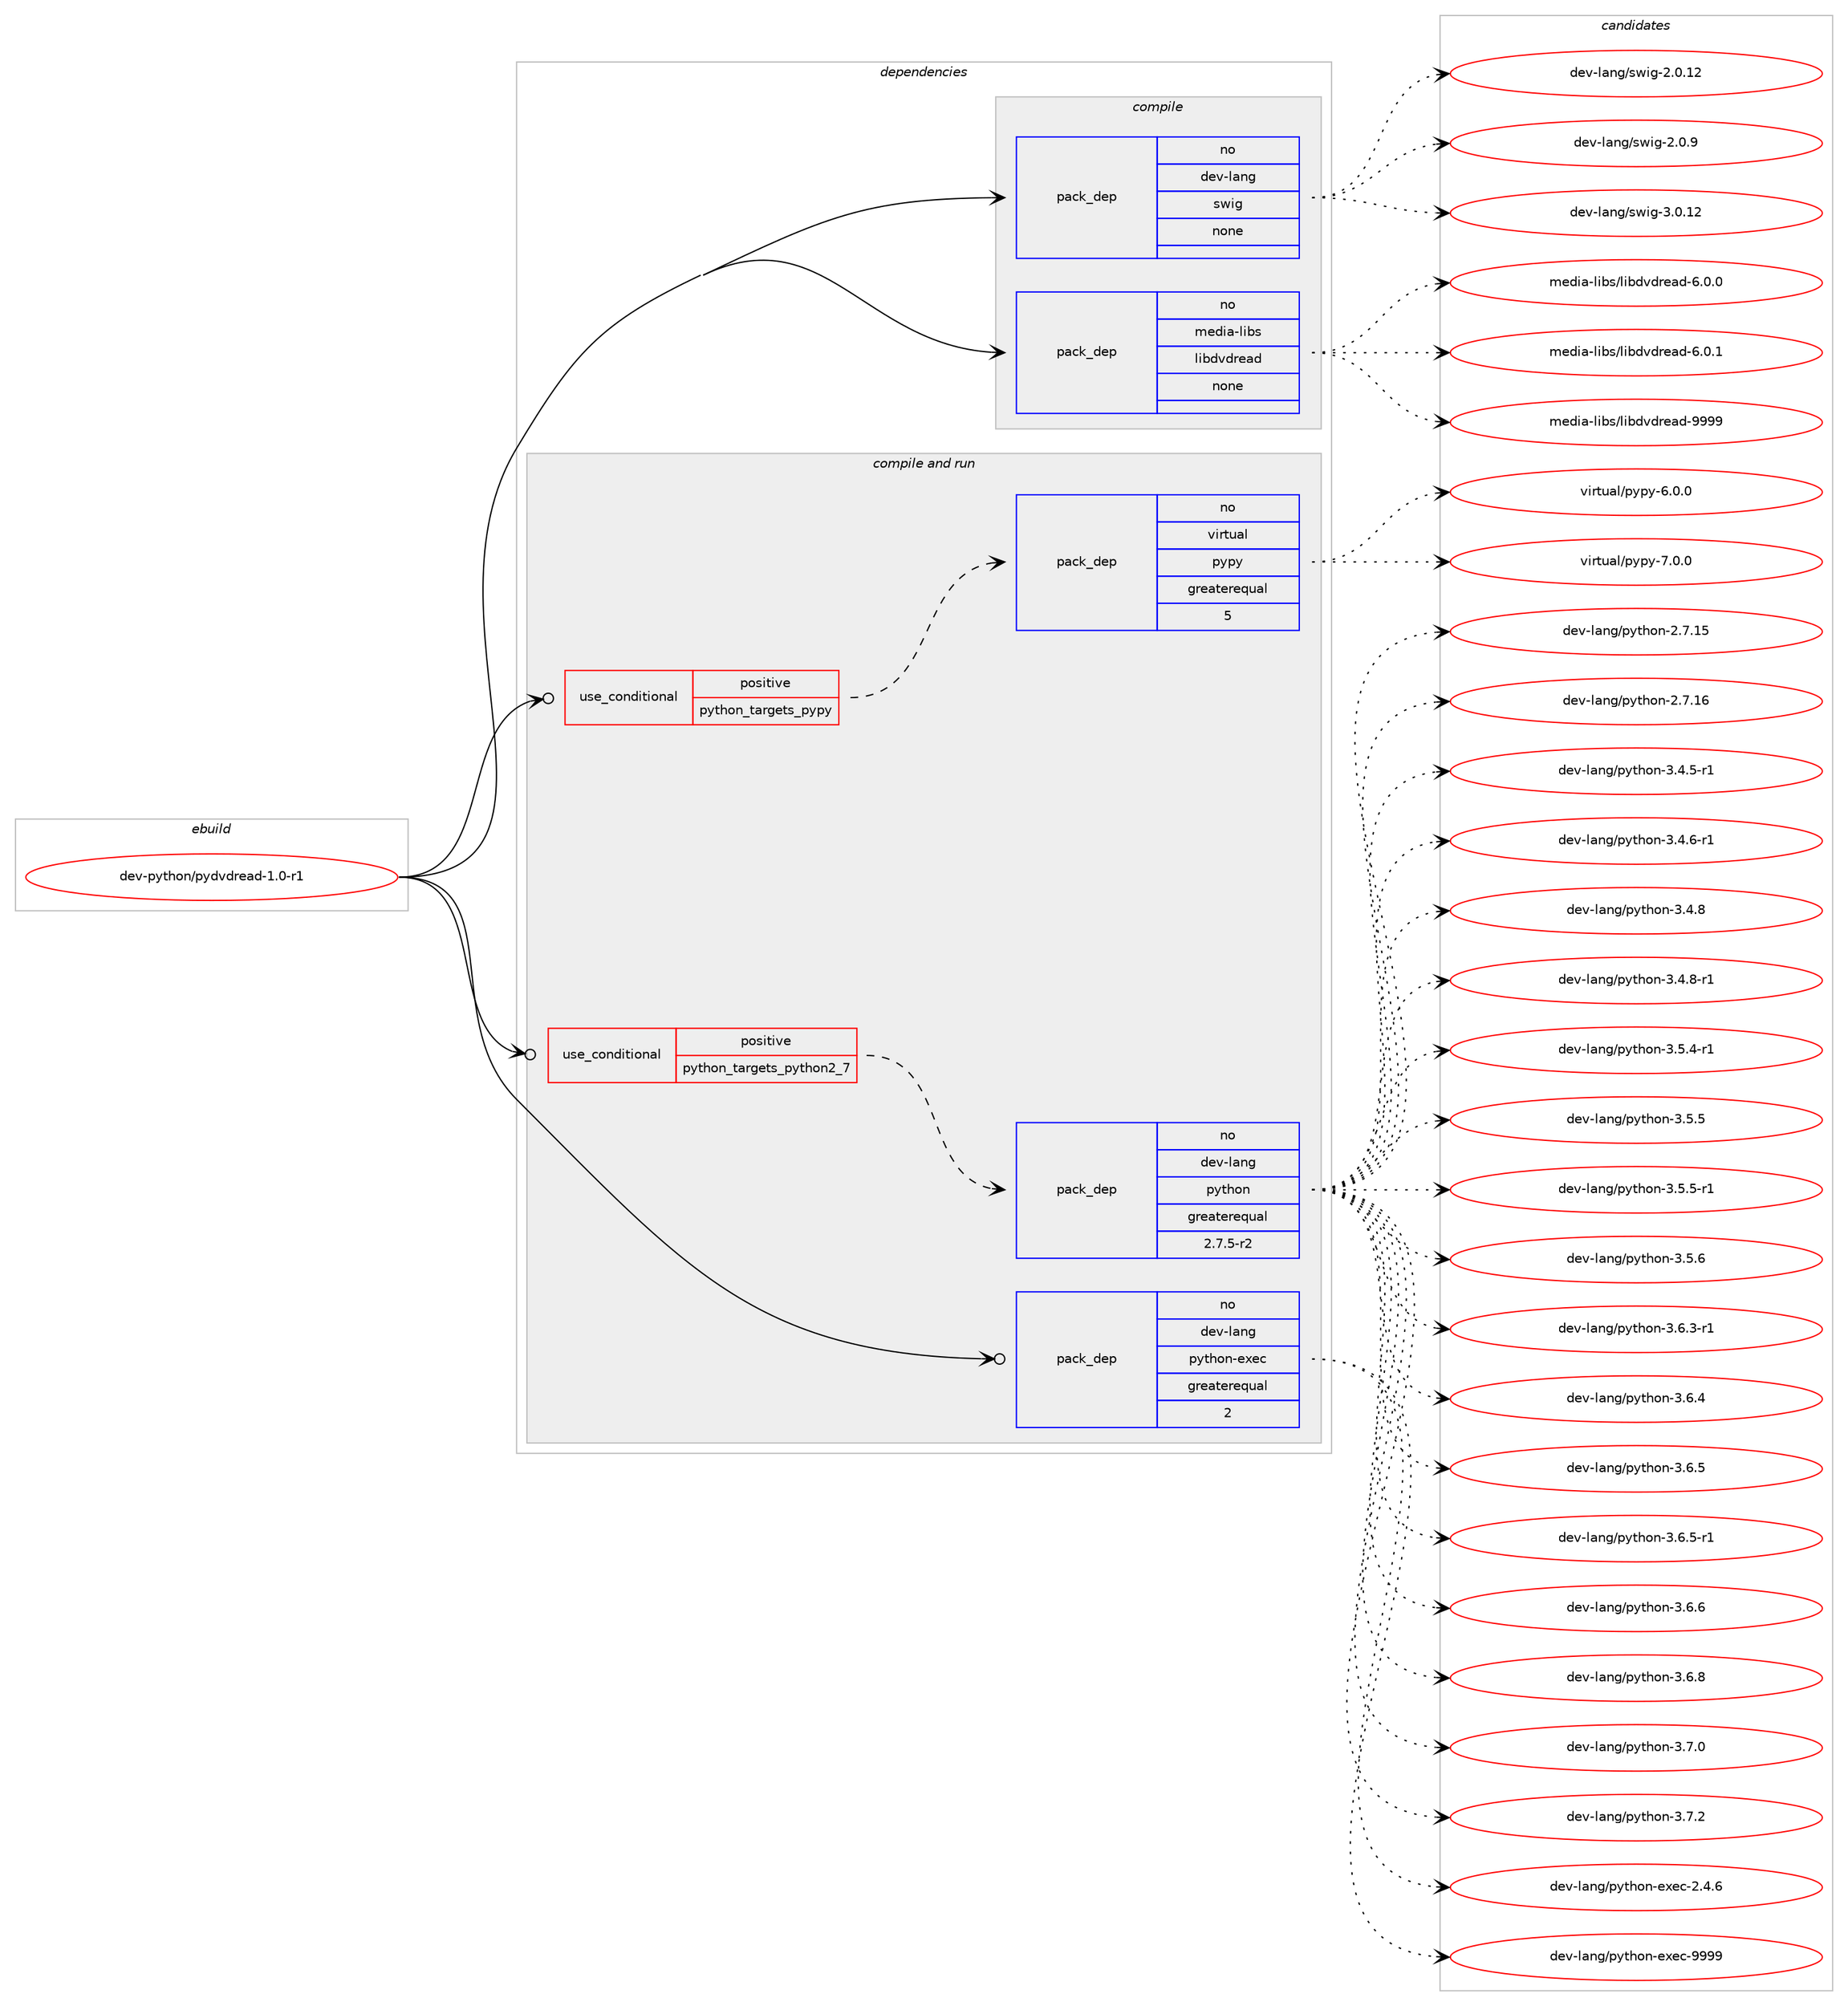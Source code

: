 digraph prolog {

# *************
# Graph options
# *************

newrank=true;
concentrate=true;
compound=true;
graph [rankdir=LR,fontname=Helvetica,fontsize=10,ranksep=1.5];#, ranksep=2.5, nodesep=0.2];
edge  [arrowhead=vee];
node  [fontname=Helvetica,fontsize=10];

# **********
# The ebuild
# **********

subgraph cluster_leftcol {
color=gray;
rank=same;
label=<<i>ebuild</i>>;
id [label="dev-python/pydvdread-1.0-r1", color=red, width=4, href="../dev-python/pydvdread-1.0-r1.svg"];
}

# ****************
# The dependencies
# ****************

subgraph cluster_midcol {
color=gray;
label=<<i>dependencies</i>>;
subgraph cluster_compile {
fillcolor="#eeeeee";
style=filled;
label=<<i>compile</i>>;
subgraph pack1024855 {
dependency1428795 [label=<<TABLE BORDER="0" CELLBORDER="1" CELLSPACING="0" CELLPADDING="4" WIDTH="220"><TR><TD ROWSPAN="6" CELLPADDING="30">pack_dep</TD></TR><TR><TD WIDTH="110">no</TD></TR><TR><TD>dev-lang</TD></TR><TR><TD>swig</TD></TR><TR><TD>none</TD></TR><TR><TD></TD></TR></TABLE>>, shape=none, color=blue];
}
id:e -> dependency1428795:w [weight=20,style="solid",arrowhead="vee"];
subgraph pack1024856 {
dependency1428796 [label=<<TABLE BORDER="0" CELLBORDER="1" CELLSPACING="0" CELLPADDING="4" WIDTH="220"><TR><TD ROWSPAN="6" CELLPADDING="30">pack_dep</TD></TR><TR><TD WIDTH="110">no</TD></TR><TR><TD>media-libs</TD></TR><TR><TD>libdvdread</TD></TR><TR><TD>none</TD></TR><TR><TD></TD></TR></TABLE>>, shape=none, color=blue];
}
id:e -> dependency1428796:w [weight=20,style="solid",arrowhead="vee"];
}
subgraph cluster_compileandrun {
fillcolor="#eeeeee";
style=filled;
label=<<i>compile and run</i>>;
subgraph cond380626 {
dependency1428797 [label=<<TABLE BORDER="0" CELLBORDER="1" CELLSPACING="0" CELLPADDING="4"><TR><TD ROWSPAN="3" CELLPADDING="10">use_conditional</TD></TR><TR><TD>positive</TD></TR><TR><TD>python_targets_pypy</TD></TR></TABLE>>, shape=none, color=red];
subgraph pack1024857 {
dependency1428798 [label=<<TABLE BORDER="0" CELLBORDER="1" CELLSPACING="0" CELLPADDING="4" WIDTH="220"><TR><TD ROWSPAN="6" CELLPADDING="30">pack_dep</TD></TR><TR><TD WIDTH="110">no</TD></TR><TR><TD>virtual</TD></TR><TR><TD>pypy</TD></TR><TR><TD>greaterequal</TD></TR><TR><TD>5</TD></TR></TABLE>>, shape=none, color=blue];
}
dependency1428797:e -> dependency1428798:w [weight=20,style="dashed",arrowhead="vee"];
}
id:e -> dependency1428797:w [weight=20,style="solid",arrowhead="odotvee"];
subgraph cond380627 {
dependency1428799 [label=<<TABLE BORDER="0" CELLBORDER="1" CELLSPACING="0" CELLPADDING="4"><TR><TD ROWSPAN="3" CELLPADDING="10">use_conditional</TD></TR><TR><TD>positive</TD></TR><TR><TD>python_targets_python2_7</TD></TR></TABLE>>, shape=none, color=red];
subgraph pack1024858 {
dependency1428800 [label=<<TABLE BORDER="0" CELLBORDER="1" CELLSPACING="0" CELLPADDING="4" WIDTH="220"><TR><TD ROWSPAN="6" CELLPADDING="30">pack_dep</TD></TR><TR><TD WIDTH="110">no</TD></TR><TR><TD>dev-lang</TD></TR><TR><TD>python</TD></TR><TR><TD>greaterequal</TD></TR><TR><TD>2.7.5-r2</TD></TR></TABLE>>, shape=none, color=blue];
}
dependency1428799:e -> dependency1428800:w [weight=20,style="dashed",arrowhead="vee"];
}
id:e -> dependency1428799:w [weight=20,style="solid",arrowhead="odotvee"];
subgraph pack1024859 {
dependency1428801 [label=<<TABLE BORDER="0" CELLBORDER="1" CELLSPACING="0" CELLPADDING="4" WIDTH="220"><TR><TD ROWSPAN="6" CELLPADDING="30">pack_dep</TD></TR><TR><TD WIDTH="110">no</TD></TR><TR><TD>dev-lang</TD></TR><TR><TD>python-exec</TD></TR><TR><TD>greaterequal</TD></TR><TR><TD>2</TD></TR></TABLE>>, shape=none, color=blue];
}
id:e -> dependency1428801:w [weight=20,style="solid",arrowhead="odotvee"];
}
subgraph cluster_run {
fillcolor="#eeeeee";
style=filled;
label=<<i>run</i>>;
}
}

# **************
# The candidates
# **************

subgraph cluster_choices {
rank=same;
color=gray;
label=<<i>candidates</i>>;

subgraph choice1024855 {
color=black;
nodesep=1;
choice10010111845108971101034711511910510345504648464950 [label="dev-lang/swig-2.0.12", color=red, width=4,href="../dev-lang/swig-2.0.12.svg"];
choice100101118451089711010347115119105103455046484657 [label="dev-lang/swig-2.0.9", color=red, width=4,href="../dev-lang/swig-2.0.9.svg"];
choice10010111845108971101034711511910510345514648464950 [label="dev-lang/swig-3.0.12", color=red, width=4,href="../dev-lang/swig-3.0.12.svg"];
dependency1428795:e -> choice10010111845108971101034711511910510345504648464950:w [style=dotted,weight="100"];
dependency1428795:e -> choice100101118451089711010347115119105103455046484657:w [style=dotted,weight="100"];
dependency1428795:e -> choice10010111845108971101034711511910510345514648464950:w [style=dotted,weight="100"];
}
subgraph choice1024856 {
color=black;
nodesep=1;
choice109101100105974510810598115471081059810011810011410197100455446484648 [label="media-libs/libdvdread-6.0.0", color=red, width=4,href="../media-libs/libdvdread-6.0.0.svg"];
choice109101100105974510810598115471081059810011810011410197100455446484649 [label="media-libs/libdvdread-6.0.1", color=red, width=4,href="../media-libs/libdvdread-6.0.1.svg"];
choice1091011001059745108105981154710810598100118100114101971004557575757 [label="media-libs/libdvdread-9999", color=red, width=4,href="../media-libs/libdvdread-9999.svg"];
dependency1428796:e -> choice109101100105974510810598115471081059810011810011410197100455446484648:w [style=dotted,weight="100"];
dependency1428796:e -> choice109101100105974510810598115471081059810011810011410197100455446484649:w [style=dotted,weight="100"];
dependency1428796:e -> choice1091011001059745108105981154710810598100118100114101971004557575757:w [style=dotted,weight="100"];
}
subgraph choice1024857 {
color=black;
nodesep=1;
choice1181051141161179710847112121112121455446484648 [label="virtual/pypy-6.0.0", color=red, width=4,href="../virtual/pypy-6.0.0.svg"];
choice1181051141161179710847112121112121455546484648 [label="virtual/pypy-7.0.0", color=red, width=4,href="../virtual/pypy-7.0.0.svg"];
dependency1428798:e -> choice1181051141161179710847112121112121455446484648:w [style=dotted,weight="100"];
dependency1428798:e -> choice1181051141161179710847112121112121455546484648:w [style=dotted,weight="100"];
}
subgraph choice1024858 {
color=black;
nodesep=1;
choice10010111845108971101034711212111610411111045504655464953 [label="dev-lang/python-2.7.15", color=red, width=4,href="../dev-lang/python-2.7.15.svg"];
choice10010111845108971101034711212111610411111045504655464954 [label="dev-lang/python-2.7.16", color=red, width=4,href="../dev-lang/python-2.7.16.svg"];
choice1001011184510897110103471121211161041111104551465246534511449 [label="dev-lang/python-3.4.5-r1", color=red, width=4,href="../dev-lang/python-3.4.5-r1.svg"];
choice1001011184510897110103471121211161041111104551465246544511449 [label="dev-lang/python-3.4.6-r1", color=red, width=4,href="../dev-lang/python-3.4.6-r1.svg"];
choice100101118451089711010347112121116104111110455146524656 [label="dev-lang/python-3.4.8", color=red, width=4,href="../dev-lang/python-3.4.8.svg"];
choice1001011184510897110103471121211161041111104551465246564511449 [label="dev-lang/python-3.4.8-r1", color=red, width=4,href="../dev-lang/python-3.4.8-r1.svg"];
choice1001011184510897110103471121211161041111104551465346524511449 [label="dev-lang/python-3.5.4-r1", color=red, width=4,href="../dev-lang/python-3.5.4-r1.svg"];
choice100101118451089711010347112121116104111110455146534653 [label="dev-lang/python-3.5.5", color=red, width=4,href="../dev-lang/python-3.5.5.svg"];
choice1001011184510897110103471121211161041111104551465346534511449 [label="dev-lang/python-3.5.5-r1", color=red, width=4,href="../dev-lang/python-3.5.5-r1.svg"];
choice100101118451089711010347112121116104111110455146534654 [label="dev-lang/python-3.5.6", color=red, width=4,href="../dev-lang/python-3.5.6.svg"];
choice1001011184510897110103471121211161041111104551465446514511449 [label="dev-lang/python-3.6.3-r1", color=red, width=4,href="../dev-lang/python-3.6.3-r1.svg"];
choice100101118451089711010347112121116104111110455146544652 [label="dev-lang/python-3.6.4", color=red, width=4,href="../dev-lang/python-3.6.4.svg"];
choice100101118451089711010347112121116104111110455146544653 [label="dev-lang/python-3.6.5", color=red, width=4,href="../dev-lang/python-3.6.5.svg"];
choice1001011184510897110103471121211161041111104551465446534511449 [label="dev-lang/python-3.6.5-r1", color=red, width=4,href="../dev-lang/python-3.6.5-r1.svg"];
choice100101118451089711010347112121116104111110455146544654 [label="dev-lang/python-3.6.6", color=red, width=4,href="../dev-lang/python-3.6.6.svg"];
choice100101118451089711010347112121116104111110455146544656 [label="dev-lang/python-3.6.8", color=red, width=4,href="../dev-lang/python-3.6.8.svg"];
choice100101118451089711010347112121116104111110455146554648 [label="dev-lang/python-3.7.0", color=red, width=4,href="../dev-lang/python-3.7.0.svg"];
choice100101118451089711010347112121116104111110455146554650 [label="dev-lang/python-3.7.2", color=red, width=4,href="../dev-lang/python-3.7.2.svg"];
dependency1428800:e -> choice10010111845108971101034711212111610411111045504655464953:w [style=dotted,weight="100"];
dependency1428800:e -> choice10010111845108971101034711212111610411111045504655464954:w [style=dotted,weight="100"];
dependency1428800:e -> choice1001011184510897110103471121211161041111104551465246534511449:w [style=dotted,weight="100"];
dependency1428800:e -> choice1001011184510897110103471121211161041111104551465246544511449:w [style=dotted,weight="100"];
dependency1428800:e -> choice100101118451089711010347112121116104111110455146524656:w [style=dotted,weight="100"];
dependency1428800:e -> choice1001011184510897110103471121211161041111104551465246564511449:w [style=dotted,weight="100"];
dependency1428800:e -> choice1001011184510897110103471121211161041111104551465346524511449:w [style=dotted,weight="100"];
dependency1428800:e -> choice100101118451089711010347112121116104111110455146534653:w [style=dotted,weight="100"];
dependency1428800:e -> choice1001011184510897110103471121211161041111104551465346534511449:w [style=dotted,weight="100"];
dependency1428800:e -> choice100101118451089711010347112121116104111110455146534654:w [style=dotted,weight="100"];
dependency1428800:e -> choice1001011184510897110103471121211161041111104551465446514511449:w [style=dotted,weight="100"];
dependency1428800:e -> choice100101118451089711010347112121116104111110455146544652:w [style=dotted,weight="100"];
dependency1428800:e -> choice100101118451089711010347112121116104111110455146544653:w [style=dotted,weight="100"];
dependency1428800:e -> choice1001011184510897110103471121211161041111104551465446534511449:w [style=dotted,weight="100"];
dependency1428800:e -> choice100101118451089711010347112121116104111110455146544654:w [style=dotted,weight="100"];
dependency1428800:e -> choice100101118451089711010347112121116104111110455146544656:w [style=dotted,weight="100"];
dependency1428800:e -> choice100101118451089711010347112121116104111110455146554648:w [style=dotted,weight="100"];
dependency1428800:e -> choice100101118451089711010347112121116104111110455146554650:w [style=dotted,weight="100"];
}
subgraph choice1024859 {
color=black;
nodesep=1;
choice1001011184510897110103471121211161041111104510112010199455046524654 [label="dev-lang/python-exec-2.4.6", color=red, width=4,href="../dev-lang/python-exec-2.4.6.svg"];
choice10010111845108971101034711212111610411111045101120101994557575757 [label="dev-lang/python-exec-9999", color=red, width=4,href="../dev-lang/python-exec-9999.svg"];
dependency1428801:e -> choice1001011184510897110103471121211161041111104510112010199455046524654:w [style=dotted,weight="100"];
dependency1428801:e -> choice10010111845108971101034711212111610411111045101120101994557575757:w [style=dotted,weight="100"];
}
}

}
